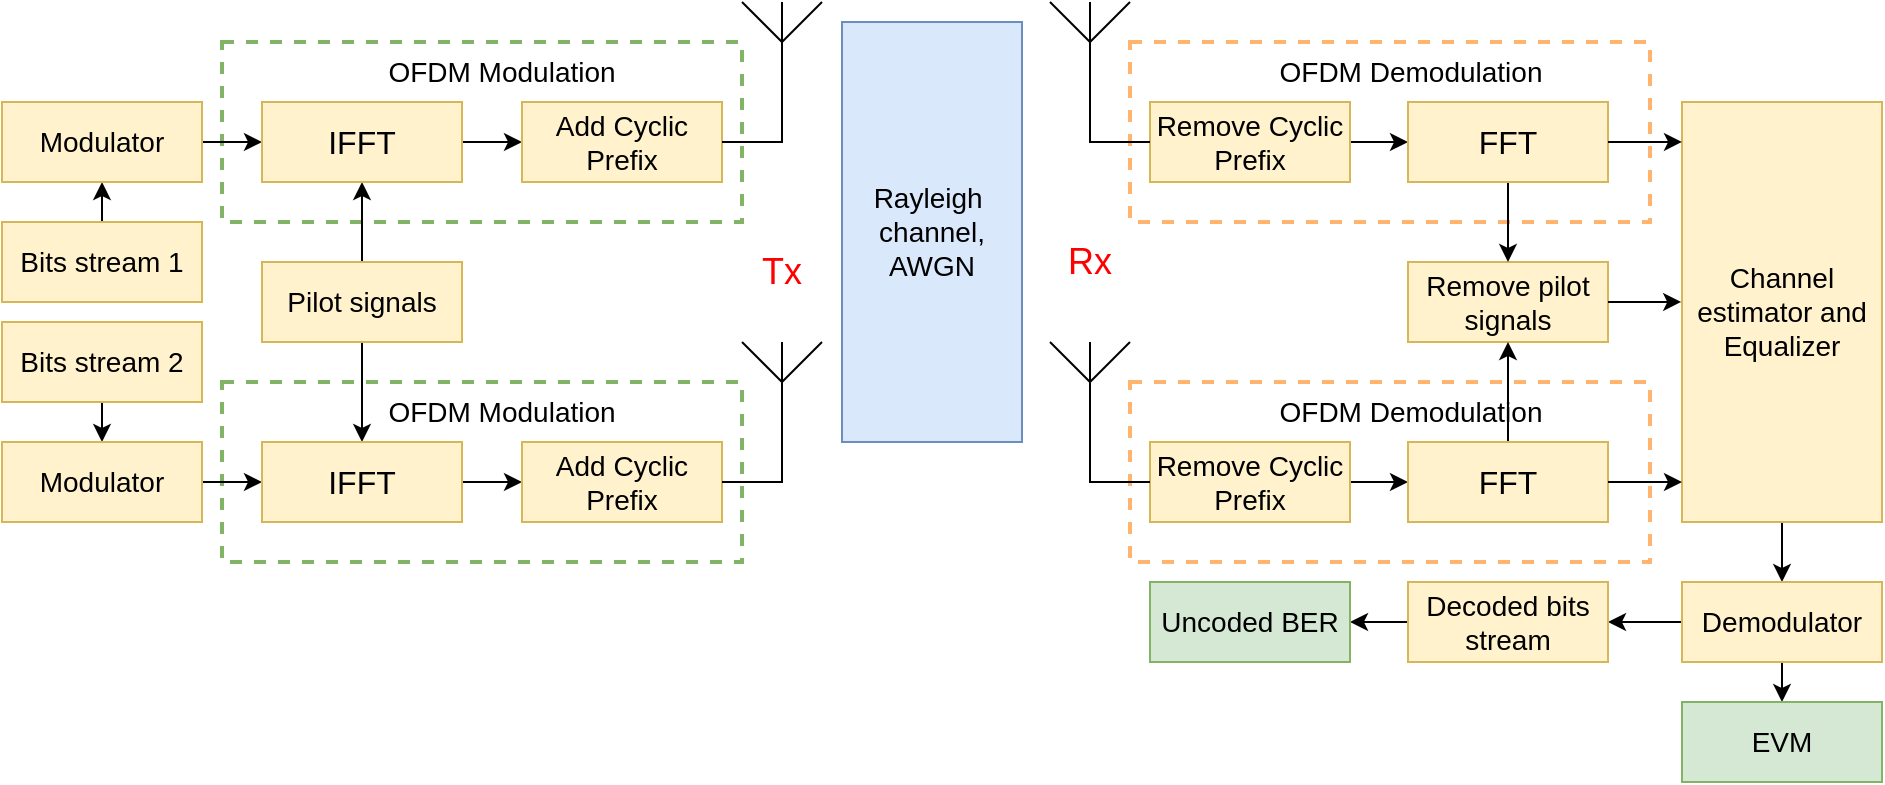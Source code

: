 <mxfile version="24.7.7">
  <diagram name="Страница — 1" id="ys9gOeWvE5gVsRyR9EHW">
    <mxGraphModel dx="2062" dy="665" grid="1" gridSize="10" guides="1" tooltips="1" connect="1" arrows="1" fold="1" page="1" pageScale="1" pageWidth="827" pageHeight="1169" math="0" shadow="0">
      <root>
        <mxCell id="0" />
        <mxCell id="1" parent="0" />
        <mxCell id="NL-eMSUNzKIlk36dsync-6" value="" style="rounded=0;whiteSpace=wrap;html=1;fillColor=none;strokeColor=#82b366;dashed=1;strokeWidth=2;" vertex="1" parent="1">
          <mxGeometry x="-20" y="60" width="260" height="90" as="geometry" />
        </mxCell>
        <mxCell id="NL-eMSUNzKIlk36dsync-1" value="" style="rounded=0;whiteSpace=wrap;html=1;fillColor=none;strokeColor=#82b366;dashed=1;strokeWidth=2;" vertex="1" parent="1">
          <mxGeometry x="-20" y="230" width="260" height="90" as="geometry" />
        </mxCell>
        <mxCell id="NL-eMSUNzKIlk36dsync-24" style="edgeStyle=orthogonalEdgeStyle;rounded=0;orthogonalLoop=1;jettySize=auto;html=1;exitX=0.5;exitY=0;exitDx=0;exitDy=0;entryX=0.5;entryY=1;entryDx=0;entryDy=0;" edge="1" parent="1" source="E5bmAt0e2NMVcmRqQRA6-1" target="E5bmAt0e2NMVcmRqQRA6-2">
          <mxGeometry relative="1" as="geometry" />
        </mxCell>
        <mxCell id="E5bmAt0e2NMVcmRqQRA6-1" value="&lt;font style=&quot;font-size: 14px;&quot; face=&quot;Helvetica&quot;&gt;Bits stream 1&lt;/font&gt;" style="rounded=0;whiteSpace=wrap;html=1;fillColor=#fff2cc;strokeColor=#d6b656;" parent="1" vertex="1">
          <mxGeometry x="-130" y="150" width="100" height="40" as="geometry" />
        </mxCell>
        <mxCell id="NL-eMSUNzKIlk36dsync-22" style="edgeStyle=orthogonalEdgeStyle;rounded=0;orthogonalLoop=1;jettySize=auto;html=1;exitX=1;exitY=0.5;exitDx=0;exitDy=0;entryX=0.5;entryY=1;entryDx=0;entryDy=0;" edge="1" parent="1" source="E5bmAt0e2NMVcmRqQRA6-2" target="NL-eMSUNzKIlk36dsync-8">
          <mxGeometry relative="1" as="geometry" />
        </mxCell>
        <mxCell id="E5bmAt0e2NMVcmRqQRA6-2" value="&lt;font style=&quot;font-size: 14px;&quot; face=&quot;Helvetica&quot;&gt;Modulator&lt;/font&gt;" style="rounded=0;whiteSpace=wrap;html=1;fillColor=#fff2cc;strokeColor=#d6b656;" parent="1" vertex="1">
          <mxGeometry x="-130" y="90" width="100" height="40" as="geometry" />
        </mxCell>
        <mxCell id="NL-eMSUNzKIlk36dsync-18" style="edgeStyle=orthogonalEdgeStyle;rounded=0;orthogonalLoop=1;jettySize=auto;html=1;exitX=0.5;exitY=0;exitDx=0;exitDy=0;entryX=1;entryY=0.5;entryDx=0;entryDy=0;" edge="1" parent="1" source="E5bmAt0e2NMVcmRqQRA6-14" target="NL-eMSUNzKIlk36dsync-8">
          <mxGeometry relative="1" as="geometry" />
        </mxCell>
        <mxCell id="NL-eMSUNzKIlk36dsync-19" style="edgeStyle=orthogonalEdgeStyle;rounded=0;orthogonalLoop=1;jettySize=auto;html=1;exitX=0.5;exitY=1;exitDx=0;exitDy=0;entryX=0;entryY=0.5;entryDx=0;entryDy=0;" edge="1" parent="1" source="E5bmAt0e2NMVcmRqQRA6-14" target="NL-eMSUNzKIlk36dsync-3">
          <mxGeometry relative="1" as="geometry" />
        </mxCell>
        <mxCell id="E5bmAt0e2NMVcmRqQRA6-14" value="&lt;font style=&quot;font-size: 14px;&quot; face=&quot;Helvetica&quot;&gt;Pilot signals&lt;/font&gt;" style="rounded=0;whiteSpace=wrap;html=1;fillColor=#fff2cc;strokeColor=#d6b656;" parent="1" vertex="1">
          <mxGeometry y="170" width="100" height="40" as="geometry" />
        </mxCell>
        <mxCell id="E5bmAt0e2NMVcmRqQRA6-18" value="" style="verticalLabelPosition=bottom;shadow=0;dashed=0;align=center;html=1;verticalAlign=top;shape=mxgraph.electrical.radio.aerial_-_antenna_1;" parent="1" vertex="1">
          <mxGeometry x="240" y="40" width="40" height="50" as="geometry" />
        </mxCell>
        <mxCell id="E5bmAt0e2NMVcmRqQRA6-21" value="&lt;font style=&quot;&quot; face=&quot;Helvetica&quot;&gt;&lt;span style=&quot;font-size: 14px;&quot;&gt;Rayleigh&amp;nbsp;&lt;/span&gt;&lt;/font&gt;&lt;div&gt;&lt;span style=&quot;font-size: 14px;&quot;&gt;channel&lt;/span&gt;&lt;font style=&quot;&quot; face=&quot;Helvetica&quot;&gt;&lt;span style=&quot;font-size: 14px;&quot;&gt;, AWGN&lt;/span&gt;&lt;/font&gt;&lt;/div&gt;" style="rounded=0;whiteSpace=wrap;html=1;fillColor=#dae8fc;strokeColor=#6c8ebf;" parent="1" vertex="1">
          <mxGeometry x="290" y="50" width="90" height="210" as="geometry" />
        </mxCell>
        <mxCell id="E5bmAt0e2NMVcmRqQRA6-37" value="&lt;font style=&quot;font-size: 14px;&quot; face=&quot;Helvetica&quot;&gt;Remove pilot signals&lt;/font&gt;" style="rounded=0;whiteSpace=wrap;html=1;fillColor=#fff2cc;strokeColor=#d6b656;" parent="1" vertex="1">
          <mxGeometry x="573" y="170" width="100" height="40" as="geometry" />
        </mxCell>
        <mxCell id="NL-eMSUNzKIlk36dsync-48" style="edgeStyle=orthogonalEdgeStyle;rounded=0;orthogonalLoop=1;jettySize=auto;html=1;exitX=0.5;exitY=1;exitDx=0;exitDy=0;entryX=0.5;entryY=0;entryDx=0;entryDy=0;" edge="1" parent="1" source="E5bmAt0e2NMVcmRqQRA6-39" target="E5bmAt0e2NMVcmRqQRA6-92">
          <mxGeometry relative="1" as="geometry" />
        </mxCell>
        <mxCell id="E5bmAt0e2NMVcmRqQRA6-39" value="&lt;font style=&quot;font-size: 14px;&quot; face=&quot;Helvetica&quot;&gt;Channel estimator and Equalizer&lt;/font&gt;" style="rounded=0;whiteSpace=wrap;html=1;fillColor=#fff2cc;strokeColor=#d6b656;" parent="1" vertex="1">
          <mxGeometry x="710" y="90" width="100" height="210" as="geometry" />
        </mxCell>
        <mxCell id="E5bmAt0e2NMVcmRqQRA6-69" value="" style="verticalLabelPosition=bottom;shadow=0;dashed=0;align=center;html=1;verticalAlign=top;shape=mxgraph.electrical.radio.aerial_-_antenna_1;" parent="1" vertex="1">
          <mxGeometry x="394" y="40" width="40" height="50" as="geometry" />
        </mxCell>
        <mxCell id="E5bmAt0e2NMVcmRqQRA6-76" value="" style="verticalLabelPosition=bottom;shadow=0;dashed=0;align=center;html=1;verticalAlign=top;shape=mxgraph.electrical.radio.aerial_-_antenna_1;" parent="1" vertex="1">
          <mxGeometry x="394" y="210" width="40" height="50" as="geometry" />
        </mxCell>
        <mxCell id="E5bmAt0e2NMVcmRqQRA6-99" style="edgeStyle=orthogonalEdgeStyle;rounded=0;orthogonalLoop=1;jettySize=auto;html=1;exitX=0;exitY=0.5;exitDx=0;exitDy=0;entryX=1;entryY=0.5;entryDx=0;entryDy=0;" parent="1" source="E5bmAt0e2NMVcmRqQRA6-92" target="E5bmAt0e2NMVcmRqQRA6-94" edge="1">
          <mxGeometry relative="1" as="geometry" />
        </mxCell>
        <mxCell id="E5bmAt0e2NMVcmRqQRA6-101" style="edgeStyle=orthogonalEdgeStyle;rounded=0;orthogonalLoop=1;jettySize=auto;html=1;exitX=0.5;exitY=1;exitDx=0;exitDy=0;entryX=0.5;entryY=0;entryDx=0;entryDy=0;" parent="1" source="E5bmAt0e2NMVcmRqQRA6-92" target="E5bmAt0e2NMVcmRqQRA6-96" edge="1">
          <mxGeometry relative="1" as="geometry" />
        </mxCell>
        <mxCell id="E5bmAt0e2NMVcmRqQRA6-92" value="&lt;font style=&quot;font-size: 14px;&quot; face=&quot;Helvetica&quot;&gt;Demodulator&lt;/font&gt;" style="rounded=0;whiteSpace=wrap;html=1;fillColor=#fff2cc;strokeColor=#d6b656;" parent="1" vertex="1">
          <mxGeometry x="710" y="330" width="100" height="40" as="geometry" />
        </mxCell>
        <mxCell id="E5bmAt0e2NMVcmRqQRA6-100" style="edgeStyle=orthogonalEdgeStyle;rounded=0;orthogonalLoop=1;jettySize=auto;html=1;exitX=0;exitY=0.5;exitDx=0;exitDy=0;entryX=1;entryY=0.5;entryDx=0;entryDy=0;" parent="1" source="E5bmAt0e2NMVcmRqQRA6-94" target="E5bmAt0e2NMVcmRqQRA6-95" edge="1">
          <mxGeometry relative="1" as="geometry" />
        </mxCell>
        <mxCell id="E5bmAt0e2NMVcmRqQRA6-94" value="&lt;font style=&quot;font-size: 14px;&quot; face=&quot;Helvetica&quot;&gt;Decoded bits stream&lt;/font&gt;" style="rounded=0;whiteSpace=wrap;html=1;fillColor=#fff2cc;strokeColor=#d6b656;" parent="1" vertex="1">
          <mxGeometry x="573" y="330" width="100" height="40" as="geometry" />
        </mxCell>
        <mxCell id="E5bmAt0e2NMVcmRqQRA6-95" value="&lt;font style=&quot;font-size: 14px;&quot; face=&quot;Helvetica&quot;&gt;Uncoded BER&lt;/font&gt;" style="rounded=0;whiteSpace=wrap;html=1;fillColor=#d5e8d4;strokeColor=#82b366;" parent="1" vertex="1">
          <mxGeometry x="444" y="330" width="100" height="40" as="geometry" />
        </mxCell>
        <mxCell id="E5bmAt0e2NMVcmRqQRA6-96" value="&lt;font style=&quot;font-size: 14px;&quot; face=&quot;Helvetica&quot;&gt;EVM&lt;/font&gt;" style="rounded=0;whiteSpace=wrap;html=1;fillColor=#d5e8d4;strokeColor=#82b366;" parent="1" vertex="1">
          <mxGeometry x="710" y="390" width="100" height="40" as="geometry" />
        </mxCell>
        <mxCell id="NL-eMSUNzKIlk36dsync-25" style="edgeStyle=orthogonalEdgeStyle;rounded=0;orthogonalLoop=1;jettySize=auto;html=1;exitX=0.5;exitY=1;exitDx=0;exitDy=0;entryX=0.5;entryY=0;entryDx=0;entryDy=0;" edge="1" parent="1" source="XJGOGH-ZNnLPxcdT0S2C-1" target="XJGOGH-ZNnLPxcdT0S2C-2">
          <mxGeometry relative="1" as="geometry" />
        </mxCell>
        <mxCell id="XJGOGH-ZNnLPxcdT0S2C-1" value="&lt;font style=&quot;font-size: 14px;&quot; face=&quot;Helvetica&quot;&gt;Bits stream 2&lt;/font&gt;" style="rounded=0;whiteSpace=wrap;html=1;fillColor=#fff2cc;strokeColor=#d6b656;" parent="1" vertex="1">
          <mxGeometry x="-130" y="200" width="100" height="40" as="geometry" />
        </mxCell>
        <mxCell id="NL-eMSUNzKIlk36dsync-23" style="edgeStyle=orthogonalEdgeStyle;rounded=0;orthogonalLoop=1;jettySize=auto;html=1;exitX=1;exitY=0.5;exitDx=0;exitDy=0;entryX=0.5;entryY=1;entryDx=0;entryDy=0;" edge="1" parent="1" source="XJGOGH-ZNnLPxcdT0S2C-2" target="NL-eMSUNzKIlk36dsync-3">
          <mxGeometry relative="1" as="geometry" />
        </mxCell>
        <mxCell id="XJGOGH-ZNnLPxcdT0S2C-2" value="&lt;font style=&quot;font-size: 14px;&quot; face=&quot;Helvetica&quot;&gt;Modulator&lt;/font&gt;" style="rounded=0;whiteSpace=wrap;html=1;fillColor=#fff2cc;strokeColor=#d6b656;" parent="1" vertex="1">
          <mxGeometry x="-130" y="260" width="100" height="40" as="geometry" />
        </mxCell>
        <mxCell id="XJGOGH-ZNnLPxcdT0S2C-5" value="" style="verticalLabelPosition=bottom;shadow=0;dashed=0;align=center;html=1;verticalAlign=top;shape=mxgraph.electrical.radio.aerial_-_antenna_1;" parent="1" vertex="1">
          <mxGeometry x="240" y="210" width="40" height="50" as="geometry" />
        </mxCell>
        <mxCell id="NL-eMSUNzKIlk36dsync-2" style="edgeStyle=orthogonalEdgeStyle;rounded=0;orthogonalLoop=1;jettySize=auto;html=1;exitX=0.5;exitY=0;exitDx=0;exitDy=0;entryX=0;entryY=0.5;entryDx=0;entryDy=0;" edge="1" parent="1" source="NL-eMSUNzKIlk36dsync-3" target="NL-eMSUNzKIlk36dsync-4">
          <mxGeometry relative="1" as="geometry" />
        </mxCell>
        <mxCell id="NL-eMSUNzKIlk36dsync-3" value="&lt;font size=&quot;3&quot;&gt;IFFT&lt;/font&gt;" style="rounded=0;whiteSpace=wrap;html=1;direction=south;fillColor=#fff2cc;strokeColor=#d6b656;" vertex="1" parent="1">
          <mxGeometry y="260" width="100" height="40" as="geometry" />
        </mxCell>
        <mxCell id="NL-eMSUNzKIlk36dsync-4" value="&lt;font style=&quot;font-size: 14px;&quot; face=&quot;Helvetica&quot;&gt;Add Cyclic Prefix&lt;/font&gt;" style="rounded=0;whiteSpace=wrap;html=1;fillColor=#fff2cc;strokeColor=#d6b656;" vertex="1" parent="1">
          <mxGeometry x="130" y="260" width="100" height="40" as="geometry" />
        </mxCell>
        <mxCell id="NL-eMSUNzKIlk36dsync-5" value="&lt;font style=&quot;font-size: 14px;&quot;&gt;OFDM Modulation&lt;/font&gt;" style="text;html=1;align=center;verticalAlign=middle;whiteSpace=wrap;rounded=0;" vertex="1" parent="1">
          <mxGeometry x="60" y="230" width="120" height="30" as="geometry" />
        </mxCell>
        <mxCell id="NL-eMSUNzKIlk36dsync-7" style="edgeStyle=orthogonalEdgeStyle;rounded=0;orthogonalLoop=1;jettySize=auto;html=1;exitX=0.5;exitY=0;exitDx=0;exitDy=0;entryX=0;entryY=0.5;entryDx=0;entryDy=0;" edge="1" parent="1" source="NL-eMSUNzKIlk36dsync-8" target="NL-eMSUNzKIlk36dsync-9">
          <mxGeometry relative="1" as="geometry" />
        </mxCell>
        <mxCell id="NL-eMSUNzKIlk36dsync-8" value="&lt;font size=&quot;3&quot;&gt;IFFT&lt;/font&gt;" style="rounded=0;whiteSpace=wrap;html=1;direction=south;fillColor=#fff2cc;strokeColor=#d6b656;" vertex="1" parent="1">
          <mxGeometry y="90" width="100" height="40" as="geometry" />
        </mxCell>
        <mxCell id="NL-eMSUNzKIlk36dsync-9" value="&lt;font style=&quot;font-size: 14px;&quot; face=&quot;Helvetica&quot;&gt;Add Cyclic Prefix&lt;/font&gt;" style="rounded=0;whiteSpace=wrap;html=1;fillColor=#fff2cc;strokeColor=#d6b656;" vertex="1" parent="1">
          <mxGeometry x="130" y="90" width="100" height="40" as="geometry" />
        </mxCell>
        <mxCell id="NL-eMSUNzKIlk36dsync-10" value="&lt;font style=&quot;font-size: 14px;&quot;&gt;OFDM Modulation&lt;/font&gt;" style="text;html=1;align=center;verticalAlign=middle;whiteSpace=wrap;rounded=0;" vertex="1" parent="1">
          <mxGeometry x="60" y="60" width="120" height="30" as="geometry" />
        </mxCell>
        <mxCell id="NL-eMSUNzKIlk36dsync-20" style="edgeStyle=orthogonalEdgeStyle;rounded=0;orthogonalLoop=1;jettySize=auto;html=1;exitX=1;exitY=0.5;exitDx=0;exitDy=0;entryX=0.5;entryY=1;entryDx=0;entryDy=0;entryPerimeter=0;endArrow=none;endFill=0;" edge="1" parent="1" source="NL-eMSUNzKIlk36dsync-4" target="XJGOGH-ZNnLPxcdT0S2C-5">
          <mxGeometry relative="1" as="geometry" />
        </mxCell>
        <mxCell id="NL-eMSUNzKIlk36dsync-21" style="edgeStyle=orthogonalEdgeStyle;rounded=0;orthogonalLoop=1;jettySize=auto;html=1;exitX=1;exitY=0.5;exitDx=0;exitDy=0;entryX=0.5;entryY=1;entryDx=0;entryDy=0;entryPerimeter=0;endArrow=none;endFill=0;" edge="1" parent="1" source="NL-eMSUNzKIlk36dsync-9" target="E5bmAt0e2NMVcmRqQRA6-18">
          <mxGeometry relative="1" as="geometry" />
        </mxCell>
        <mxCell id="NL-eMSUNzKIlk36dsync-26" value="" style="rounded=0;whiteSpace=wrap;html=1;fillColor=none;strokeColor=#FFB570;dashed=1;strokeWidth=2;" vertex="1" parent="1">
          <mxGeometry x="434" y="230" width="260" height="90" as="geometry" />
        </mxCell>
        <mxCell id="NL-eMSUNzKIlk36dsync-31" style="edgeStyle=orthogonalEdgeStyle;rounded=0;orthogonalLoop=1;jettySize=auto;html=1;exitX=1;exitY=0.5;exitDx=0;exitDy=0;entryX=0.5;entryY=1;entryDx=0;entryDy=0;" edge="1" parent="1" source="NL-eMSUNzKIlk36dsync-28" target="NL-eMSUNzKIlk36dsync-29">
          <mxGeometry relative="1" as="geometry" />
        </mxCell>
        <mxCell id="NL-eMSUNzKIlk36dsync-28" value="&lt;font style=&quot;font-size: 14px;&quot; face=&quot;Helvetica&quot;&gt;Remove Cyclic Prefix&lt;/font&gt;" style="rounded=0;whiteSpace=wrap;html=1;fillColor=#fff2cc;strokeColor=#d6b656;" vertex="1" parent="1">
          <mxGeometry x="444" y="260" width="100" height="40" as="geometry" />
        </mxCell>
        <mxCell id="NL-eMSUNzKIlk36dsync-39" style="edgeStyle=orthogonalEdgeStyle;rounded=0;orthogonalLoop=1;jettySize=auto;html=1;exitX=0;exitY=0.5;exitDx=0;exitDy=0;entryX=0.5;entryY=1;entryDx=0;entryDy=0;" edge="1" parent="1" source="NL-eMSUNzKIlk36dsync-29" target="E5bmAt0e2NMVcmRqQRA6-37">
          <mxGeometry relative="1" as="geometry" />
        </mxCell>
        <mxCell id="NL-eMSUNzKIlk36dsync-29" value="&lt;font size=&quot;3&quot;&gt;FFT&lt;/font&gt;" style="rounded=0;whiteSpace=wrap;html=1;direction=south;fillColor=#fff2cc;strokeColor=#d6b656;" vertex="1" parent="1">
          <mxGeometry x="573" y="260" width="100" height="40" as="geometry" />
        </mxCell>
        <mxCell id="NL-eMSUNzKIlk36dsync-30" value="&lt;font style=&quot;font-size: 14px;&quot;&gt;OFDM Demodulation&lt;/font&gt;" style="text;html=1;align=center;verticalAlign=middle;whiteSpace=wrap;rounded=0;" vertex="1" parent="1">
          <mxGeometry x="504.5" y="230" width="139" height="30" as="geometry" />
        </mxCell>
        <mxCell id="NL-eMSUNzKIlk36dsync-32" value="" style="rounded=0;whiteSpace=wrap;html=1;fillColor=none;strokeColor=#FFB570;dashed=1;strokeWidth=2;" vertex="1" parent="1">
          <mxGeometry x="434" y="60" width="260" height="90" as="geometry" />
        </mxCell>
        <mxCell id="NL-eMSUNzKIlk36dsync-33" style="edgeStyle=orthogonalEdgeStyle;rounded=0;orthogonalLoop=1;jettySize=auto;html=1;exitX=1;exitY=0.5;exitDx=0;exitDy=0;entryX=0.5;entryY=1;entryDx=0;entryDy=0;" edge="1" parent="1" source="NL-eMSUNzKIlk36dsync-34" target="NL-eMSUNzKIlk36dsync-35">
          <mxGeometry relative="1" as="geometry" />
        </mxCell>
        <mxCell id="NL-eMSUNzKIlk36dsync-34" value="&lt;font style=&quot;font-size: 14px;&quot; face=&quot;Helvetica&quot;&gt;Remove Cyclic Prefix&lt;/font&gt;" style="rounded=0;whiteSpace=wrap;html=1;fillColor=#fff2cc;strokeColor=#d6b656;" vertex="1" parent="1">
          <mxGeometry x="444" y="90" width="100" height="40" as="geometry" />
        </mxCell>
        <mxCell id="NL-eMSUNzKIlk36dsync-42" style="edgeStyle=orthogonalEdgeStyle;rounded=0;orthogonalLoop=1;jettySize=auto;html=1;exitX=1;exitY=0.5;exitDx=0;exitDy=0;entryX=0.5;entryY=0;entryDx=0;entryDy=0;" edge="1" parent="1" source="NL-eMSUNzKIlk36dsync-35" target="E5bmAt0e2NMVcmRqQRA6-37">
          <mxGeometry relative="1" as="geometry" />
        </mxCell>
        <mxCell id="NL-eMSUNzKIlk36dsync-35" value="&lt;font size=&quot;3&quot;&gt;FFT&lt;/font&gt;" style="rounded=0;whiteSpace=wrap;html=1;direction=south;fillColor=#fff2cc;strokeColor=#d6b656;" vertex="1" parent="1">
          <mxGeometry x="573" y="90" width="100" height="40" as="geometry" />
        </mxCell>
        <mxCell id="NL-eMSUNzKIlk36dsync-36" value="&lt;font style=&quot;font-size: 14px;&quot;&gt;OFDM Demodulation&lt;/font&gt;" style="text;html=1;align=center;verticalAlign=middle;whiteSpace=wrap;rounded=0;" vertex="1" parent="1">
          <mxGeometry x="504.5" y="60" width="139" height="30" as="geometry" />
        </mxCell>
        <mxCell id="NL-eMSUNzKIlk36dsync-45" style="edgeStyle=orthogonalEdgeStyle;rounded=0;orthogonalLoop=1;jettySize=auto;html=1;exitX=0.5;exitY=0;exitDx=0;exitDy=0;entryX=0;entryY=0.907;entryDx=0;entryDy=0;entryPerimeter=0;" edge="1" parent="1" source="NL-eMSUNzKIlk36dsync-29" target="E5bmAt0e2NMVcmRqQRA6-39">
          <mxGeometry relative="1" as="geometry" />
        </mxCell>
        <mxCell id="NL-eMSUNzKIlk36dsync-46" style="edgeStyle=orthogonalEdgeStyle;rounded=0;orthogonalLoop=1;jettySize=auto;html=1;exitX=0.5;exitY=0;exitDx=0;exitDy=0;entryX=0;entryY=0.095;entryDx=0;entryDy=0;entryPerimeter=0;" edge="1" parent="1" source="NL-eMSUNzKIlk36dsync-35" target="E5bmAt0e2NMVcmRqQRA6-39">
          <mxGeometry relative="1" as="geometry" />
        </mxCell>
        <mxCell id="NL-eMSUNzKIlk36dsync-47" style="edgeStyle=orthogonalEdgeStyle;rounded=0;orthogonalLoop=1;jettySize=auto;html=1;exitX=1;exitY=0.5;exitDx=0;exitDy=0;entryX=-0.004;entryY=0.476;entryDx=0;entryDy=0;entryPerimeter=0;" edge="1" parent="1" source="E5bmAt0e2NMVcmRqQRA6-37" target="E5bmAt0e2NMVcmRqQRA6-39">
          <mxGeometry relative="1" as="geometry" />
        </mxCell>
        <mxCell id="NL-eMSUNzKIlk36dsync-49" style="edgeStyle=orthogonalEdgeStyle;rounded=0;orthogonalLoop=1;jettySize=auto;html=1;exitX=0;exitY=0.5;exitDx=0;exitDy=0;entryX=0.5;entryY=1;entryDx=0;entryDy=0;entryPerimeter=0;endArrow=none;endFill=0;" edge="1" parent="1" source="NL-eMSUNzKIlk36dsync-34" target="E5bmAt0e2NMVcmRqQRA6-69">
          <mxGeometry relative="1" as="geometry" />
        </mxCell>
        <mxCell id="NL-eMSUNzKIlk36dsync-50" style="edgeStyle=orthogonalEdgeStyle;rounded=0;orthogonalLoop=1;jettySize=auto;html=1;exitX=0;exitY=0.5;exitDx=0;exitDy=0;entryX=0.5;entryY=1;entryDx=0;entryDy=0;entryPerimeter=0;endArrow=none;endFill=0;" edge="1" parent="1" source="NL-eMSUNzKIlk36dsync-28" target="E5bmAt0e2NMVcmRqQRA6-76">
          <mxGeometry relative="1" as="geometry" />
        </mxCell>
        <mxCell id="NL-eMSUNzKIlk36dsync-51" value="Tx" style="text;html=1;align=center;verticalAlign=middle;whiteSpace=wrap;rounded=0;fontSize=18;fontColor=#FF0000;" vertex="1" parent="1">
          <mxGeometry x="230" y="160" width="60" height="30" as="geometry" />
        </mxCell>
        <mxCell id="NL-eMSUNzKIlk36dsync-52" value="Rx" style="text;html=1;align=center;verticalAlign=middle;whiteSpace=wrap;rounded=0;fontSize=18;fontColor=#FF0000;" vertex="1" parent="1">
          <mxGeometry x="384" y="155" width="60" height="30" as="geometry" />
        </mxCell>
      </root>
    </mxGraphModel>
  </diagram>
</mxfile>
